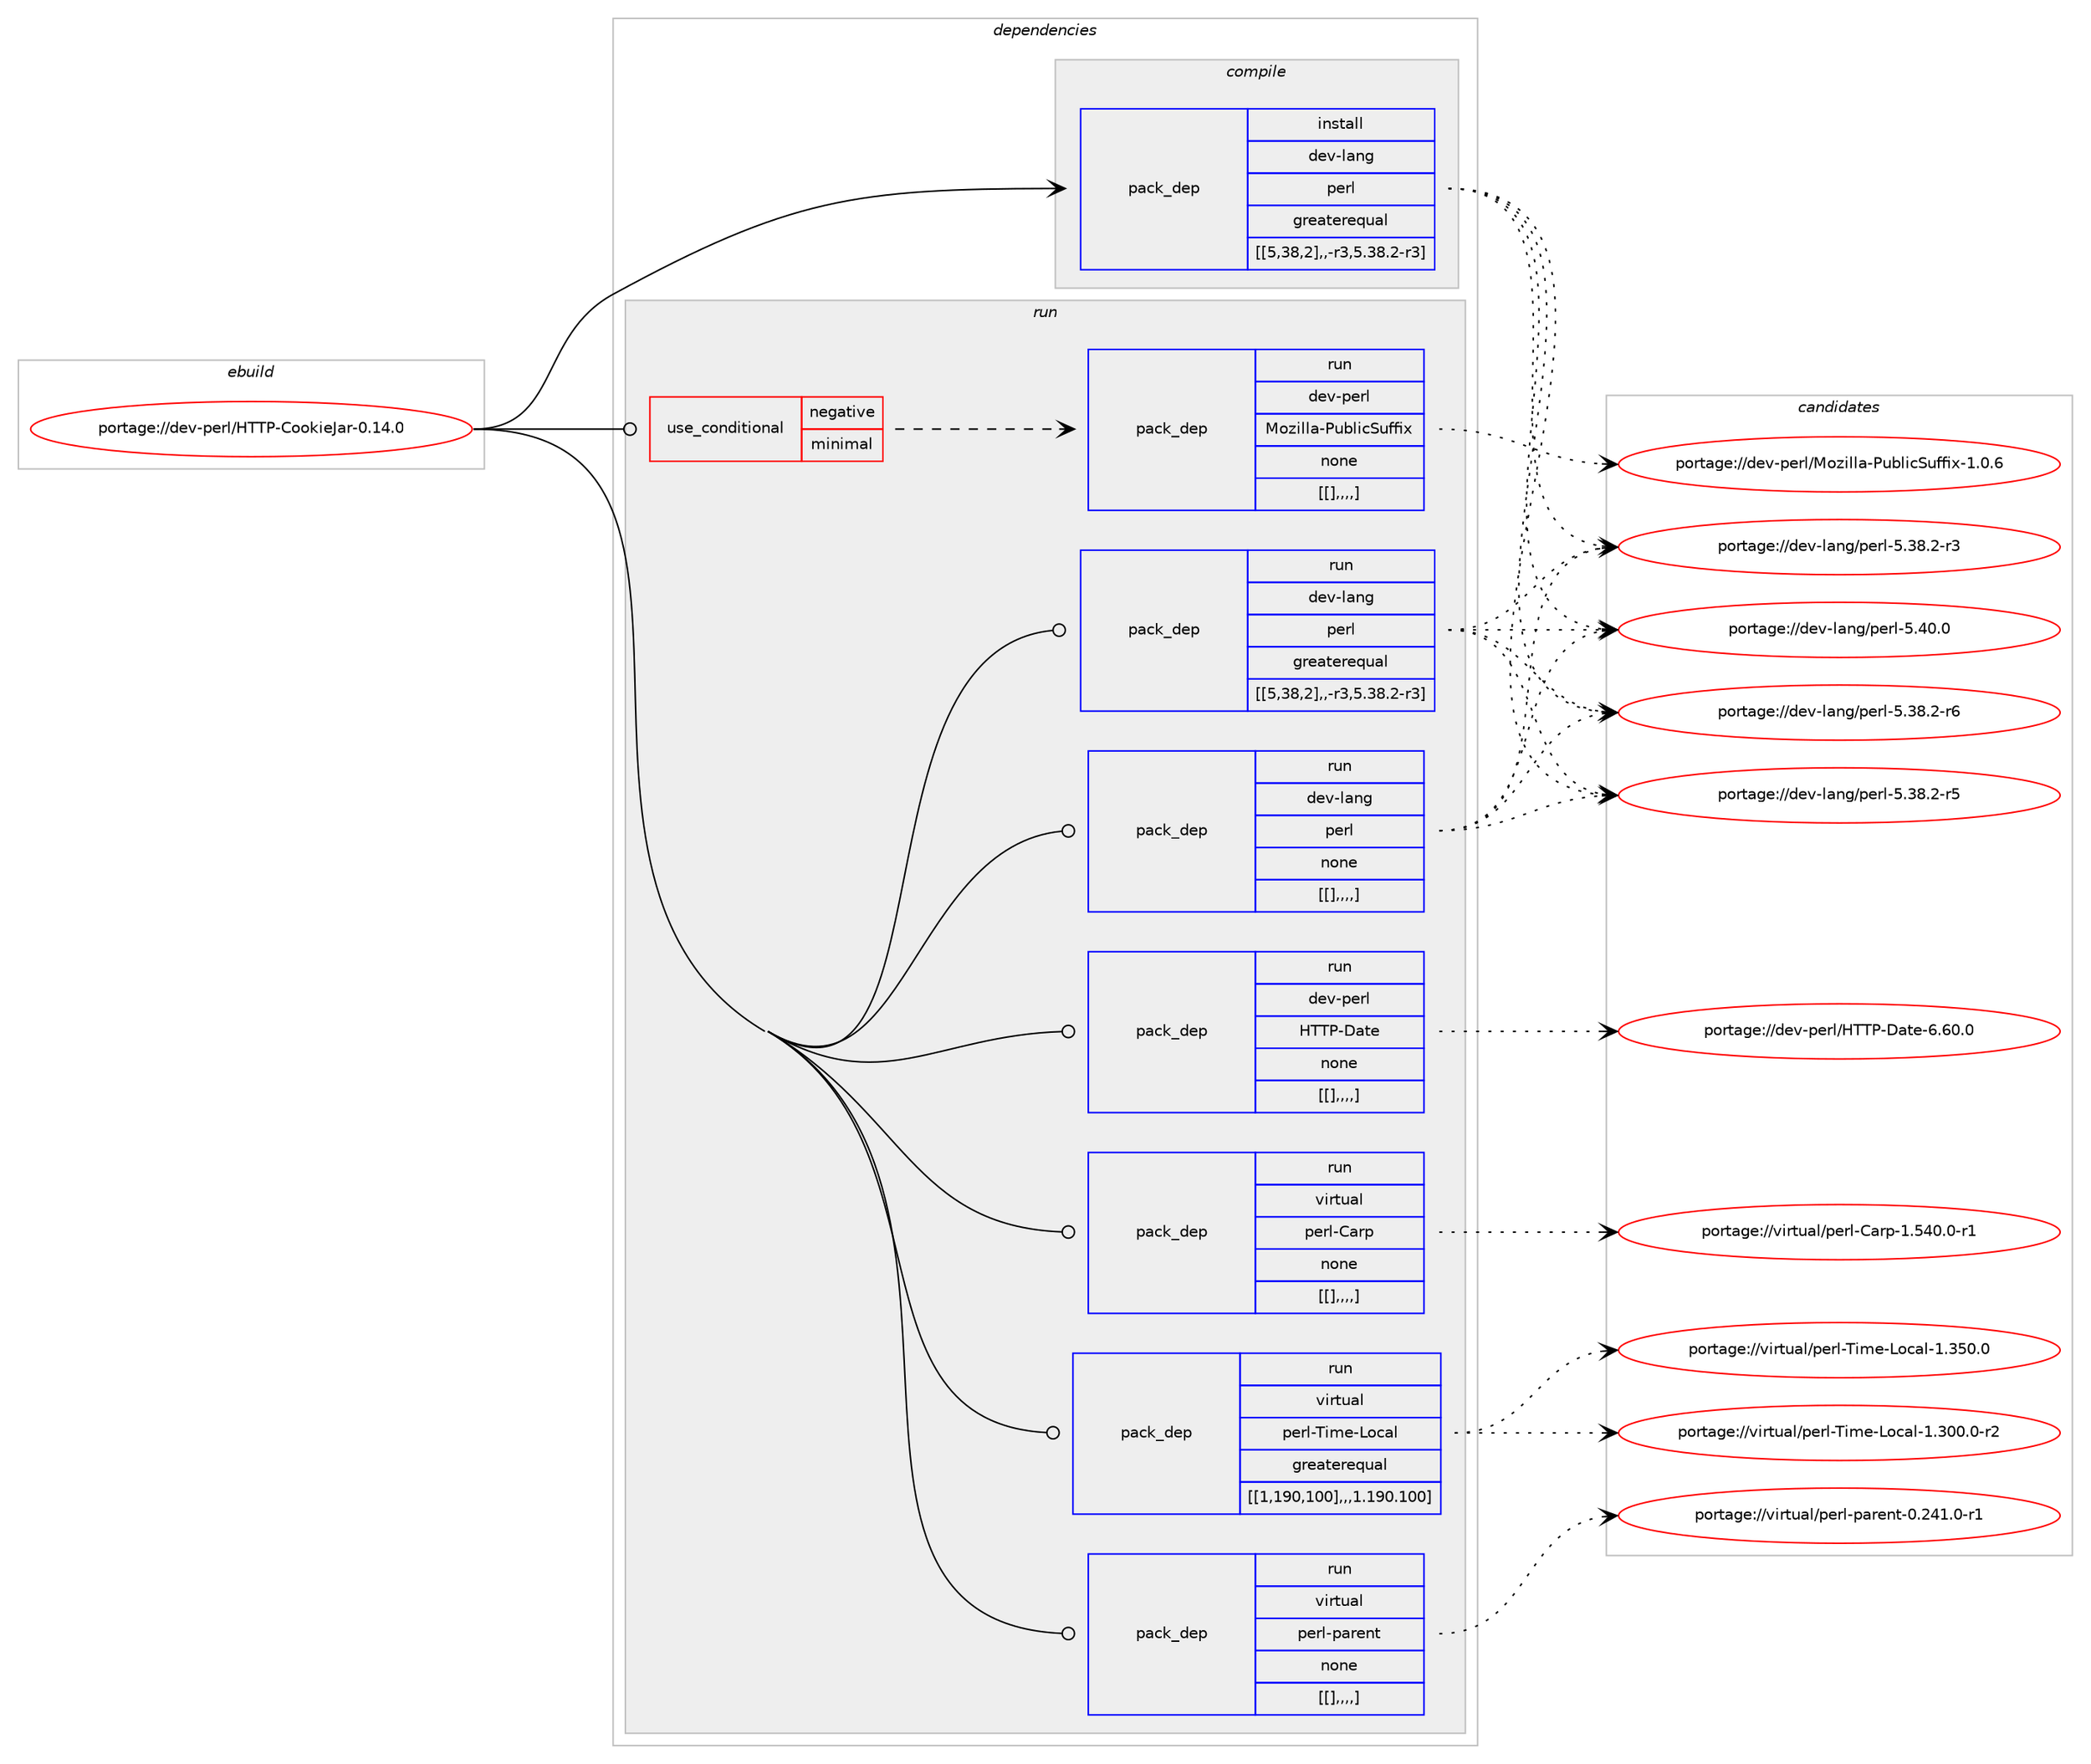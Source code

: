 digraph prolog {

# *************
# Graph options
# *************

newrank=true;
concentrate=true;
compound=true;
graph [rankdir=LR,fontname=Helvetica,fontsize=10,ranksep=1.5];#, ranksep=2.5, nodesep=0.2];
edge  [arrowhead=vee];
node  [fontname=Helvetica,fontsize=10];

# **********
# The ebuild
# **********

subgraph cluster_leftcol {
color=gray;
label=<<i>ebuild</i>>;
id [label="portage://dev-perl/HTTP-CookieJar-0.14.0", color=red, width=4, href="../dev-perl/HTTP-CookieJar-0.14.0.svg"];
}

# ****************
# The dependencies
# ****************

subgraph cluster_midcol {
color=gray;
label=<<i>dependencies</i>>;
subgraph cluster_compile {
fillcolor="#eeeeee";
style=filled;
label=<<i>compile</i>>;
subgraph pack102767 {
dependency135882 [label=<<TABLE BORDER="0" CELLBORDER="1" CELLSPACING="0" CELLPADDING="4" WIDTH="220"><TR><TD ROWSPAN="6" CELLPADDING="30">pack_dep</TD></TR><TR><TD WIDTH="110">install</TD></TR><TR><TD>dev-lang</TD></TR><TR><TD>perl</TD></TR><TR><TD>greaterequal</TD></TR><TR><TD>[[5,38,2],,-r3,5.38.2-r3]</TD></TR></TABLE>>, shape=none, color=blue];
}
id:e -> dependency135882:w [weight=20,style="solid",arrowhead="vee"];
}
subgraph cluster_compileandrun {
fillcolor="#eeeeee";
style=filled;
label=<<i>compile and run</i>>;
}
subgraph cluster_run {
fillcolor="#eeeeee";
style=filled;
label=<<i>run</i>>;
subgraph cond31801 {
dependency135910 [label=<<TABLE BORDER="0" CELLBORDER="1" CELLSPACING="0" CELLPADDING="4"><TR><TD ROWSPAN="3" CELLPADDING="10">use_conditional</TD></TR><TR><TD>negative</TD></TR><TR><TD>minimal</TD></TR></TABLE>>, shape=none, color=red];
subgraph pack102868 {
dependency135942 [label=<<TABLE BORDER="0" CELLBORDER="1" CELLSPACING="0" CELLPADDING="4" WIDTH="220"><TR><TD ROWSPAN="6" CELLPADDING="30">pack_dep</TD></TR><TR><TD WIDTH="110">run</TD></TR><TR><TD>dev-perl</TD></TR><TR><TD>Mozilla-PublicSuffix</TD></TR><TR><TD>none</TD></TR><TR><TD>[[],,,,]</TD></TR></TABLE>>, shape=none, color=blue];
}
dependency135910:e -> dependency135942:w [weight=20,style="dashed",arrowhead="vee"];
}
id:e -> dependency135910:w [weight=20,style="solid",arrowhead="odot"];
subgraph pack102884 {
dependency135969 [label=<<TABLE BORDER="0" CELLBORDER="1" CELLSPACING="0" CELLPADDING="4" WIDTH="220"><TR><TD ROWSPAN="6" CELLPADDING="30">pack_dep</TD></TR><TR><TD WIDTH="110">run</TD></TR><TR><TD>dev-lang</TD></TR><TR><TD>perl</TD></TR><TR><TD>greaterequal</TD></TR><TR><TD>[[5,38,2],,-r3,5.38.2-r3]</TD></TR></TABLE>>, shape=none, color=blue];
}
id:e -> dependency135969:w [weight=20,style="solid",arrowhead="odot"];
subgraph pack102920 {
dependency135993 [label=<<TABLE BORDER="0" CELLBORDER="1" CELLSPACING="0" CELLPADDING="4" WIDTH="220"><TR><TD ROWSPAN="6" CELLPADDING="30">pack_dep</TD></TR><TR><TD WIDTH="110">run</TD></TR><TR><TD>dev-lang</TD></TR><TR><TD>perl</TD></TR><TR><TD>none</TD></TR><TR><TD>[[],,,,]</TD></TR></TABLE>>, shape=none, color=blue];
}
id:e -> dependency135993:w [weight=20,style="solid",arrowhead="odot"];
subgraph pack102922 {
dependency136003 [label=<<TABLE BORDER="0" CELLBORDER="1" CELLSPACING="0" CELLPADDING="4" WIDTH="220"><TR><TD ROWSPAN="6" CELLPADDING="30">pack_dep</TD></TR><TR><TD WIDTH="110">run</TD></TR><TR><TD>dev-perl</TD></TR><TR><TD>HTTP-Date</TD></TR><TR><TD>none</TD></TR><TR><TD>[[],,,,]</TD></TR></TABLE>>, shape=none, color=blue];
}
id:e -> dependency136003:w [weight=20,style="solid",arrowhead="odot"];
subgraph pack102949 {
dependency136047 [label=<<TABLE BORDER="0" CELLBORDER="1" CELLSPACING="0" CELLPADDING="4" WIDTH="220"><TR><TD ROWSPAN="6" CELLPADDING="30">pack_dep</TD></TR><TR><TD WIDTH="110">run</TD></TR><TR><TD>virtual</TD></TR><TR><TD>perl-Carp</TD></TR><TR><TD>none</TD></TR><TR><TD>[[],,,,]</TD></TR></TABLE>>, shape=none, color=blue];
}
id:e -> dependency136047:w [weight=20,style="solid",arrowhead="odot"];
subgraph pack102980 {
dependency136120 [label=<<TABLE BORDER="0" CELLBORDER="1" CELLSPACING="0" CELLPADDING="4" WIDTH="220"><TR><TD ROWSPAN="6" CELLPADDING="30">pack_dep</TD></TR><TR><TD WIDTH="110">run</TD></TR><TR><TD>virtual</TD></TR><TR><TD>perl-Time-Local</TD></TR><TR><TD>greaterequal</TD></TR><TR><TD>[[1,190,100],,,1.190.100]</TD></TR></TABLE>>, shape=none, color=blue];
}
id:e -> dependency136120:w [weight=20,style="solid",arrowhead="odot"];
subgraph pack103062 {
dependency136141 [label=<<TABLE BORDER="0" CELLBORDER="1" CELLSPACING="0" CELLPADDING="4" WIDTH="220"><TR><TD ROWSPAN="6" CELLPADDING="30">pack_dep</TD></TR><TR><TD WIDTH="110">run</TD></TR><TR><TD>virtual</TD></TR><TR><TD>perl-parent</TD></TR><TR><TD>none</TD></TR><TR><TD>[[],,,,]</TD></TR></TABLE>>, shape=none, color=blue];
}
id:e -> dependency136141:w [weight=20,style="solid",arrowhead="odot"];
}
}

# **************
# The candidates
# **************

subgraph cluster_choices {
rank=same;
color=gray;
label=<<i>candidates</i>>;

subgraph choice102832 {
color=black;
nodesep=1;
choice10010111845108971101034711210111410845534652484648 [label="portage://dev-lang/perl-5.40.0", color=red, width=4,href="../dev-lang/perl-5.40.0.svg"];
choice100101118451089711010347112101114108455346515646504511454 [label="portage://dev-lang/perl-5.38.2-r6", color=red, width=4,href="../dev-lang/perl-5.38.2-r6.svg"];
choice100101118451089711010347112101114108455346515646504511453 [label="portage://dev-lang/perl-5.38.2-r5", color=red, width=4,href="../dev-lang/perl-5.38.2-r5.svg"];
choice100101118451089711010347112101114108455346515646504511451 [label="portage://dev-lang/perl-5.38.2-r3", color=red, width=4,href="../dev-lang/perl-5.38.2-r3.svg"];
dependency135882:e -> choice10010111845108971101034711210111410845534652484648:w [style=dotted,weight="100"];
dependency135882:e -> choice100101118451089711010347112101114108455346515646504511454:w [style=dotted,weight="100"];
dependency135882:e -> choice100101118451089711010347112101114108455346515646504511453:w [style=dotted,weight="100"];
dependency135882:e -> choice100101118451089711010347112101114108455346515646504511451:w [style=dotted,weight="100"];
}
subgraph choice102836 {
color=black;
nodesep=1;
choice100101118451121011141084777111122105108108974580117981081059983117102102105120454946484654 [label="portage://dev-perl/Mozilla-PublicSuffix-1.0.6", color=red, width=4,href="../dev-perl/Mozilla-PublicSuffix-1.0.6.svg"];
dependency135942:e -> choice100101118451121011141084777111122105108108974580117981081059983117102102105120454946484654:w [style=dotted,weight="100"];
}
subgraph choice102857 {
color=black;
nodesep=1;
choice10010111845108971101034711210111410845534652484648 [label="portage://dev-lang/perl-5.40.0", color=red, width=4,href="../dev-lang/perl-5.40.0.svg"];
choice100101118451089711010347112101114108455346515646504511454 [label="portage://dev-lang/perl-5.38.2-r6", color=red, width=4,href="../dev-lang/perl-5.38.2-r6.svg"];
choice100101118451089711010347112101114108455346515646504511453 [label="portage://dev-lang/perl-5.38.2-r5", color=red, width=4,href="../dev-lang/perl-5.38.2-r5.svg"];
choice100101118451089711010347112101114108455346515646504511451 [label="portage://dev-lang/perl-5.38.2-r3", color=red, width=4,href="../dev-lang/perl-5.38.2-r3.svg"];
dependency135969:e -> choice10010111845108971101034711210111410845534652484648:w [style=dotted,weight="100"];
dependency135969:e -> choice100101118451089711010347112101114108455346515646504511454:w [style=dotted,weight="100"];
dependency135969:e -> choice100101118451089711010347112101114108455346515646504511453:w [style=dotted,weight="100"];
dependency135969:e -> choice100101118451089711010347112101114108455346515646504511451:w [style=dotted,weight="100"];
}
subgraph choice102859 {
color=black;
nodesep=1;
choice10010111845108971101034711210111410845534652484648 [label="portage://dev-lang/perl-5.40.0", color=red, width=4,href="../dev-lang/perl-5.40.0.svg"];
choice100101118451089711010347112101114108455346515646504511454 [label="portage://dev-lang/perl-5.38.2-r6", color=red, width=4,href="../dev-lang/perl-5.38.2-r6.svg"];
choice100101118451089711010347112101114108455346515646504511453 [label="portage://dev-lang/perl-5.38.2-r5", color=red, width=4,href="../dev-lang/perl-5.38.2-r5.svg"];
choice100101118451089711010347112101114108455346515646504511451 [label="portage://dev-lang/perl-5.38.2-r3", color=red, width=4,href="../dev-lang/perl-5.38.2-r3.svg"];
dependency135993:e -> choice10010111845108971101034711210111410845534652484648:w [style=dotted,weight="100"];
dependency135993:e -> choice100101118451089711010347112101114108455346515646504511454:w [style=dotted,weight="100"];
dependency135993:e -> choice100101118451089711010347112101114108455346515646504511453:w [style=dotted,weight="100"];
dependency135993:e -> choice100101118451089711010347112101114108455346515646504511451:w [style=dotted,weight="100"];
}
subgraph choice102864 {
color=black;
nodesep=1;
choice10010111845112101114108477284848045689711610145544654484648 [label="portage://dev-perl/HTTP-Date-6.60.0", color=red, width=4,href="../dev-perl/HTTP-Date-6.60.0.svg"];
dependency136003:e -> choice10010111845112101114108477284848045689711610145544654484648:w [style=dotted,weight="100"];
}
subgraph choice102865 {
color=black;
nodesep=1;
choice118105114116117971084711210111410845679711411245494653524846484511449 [label="portage://virtual/perl-Carp-1.540.0-r1", color=red, width=4,href="../virtual/perl-Carp-1.540.0-r1.svg"];
dependency136047:e -> choice118105114116117971084711210111410845679711411245494653524846484511449:w [style=dotted,weight="100"];
}
subgraph choice102866 {
color=black;
nodesep=1;
choice11810511411611797108471121011141084584105109101457611199971084549465153484648 [label="portage://virtual/perl-Time-Local-1.350.0", color=red, width=4,href="../virtual/perl-Time-Local-1.350.0.svg"];
choice118105114116117971084711210111410845841051091014576111999710845494651484846484511450 [label="portage://virtual/perl-Time-Local-1.300.0-r2", color=red, width=4,href="../virtual/perl-Time-Local-1.300.0-r2.svg"];
dependency136120:e -> choice11810511411611797108471121011141084584105109101457611199971084549465153484648:w [style=dotted,weight="100"];
dependency136120:e -> choice118105114116117971084711210111410845841051091014576111999710845494651484846484511450:w [style=dotted,weight="100"];
}
subgraph choice102867 {
color=black;
nodesep=1;
choice1181051141161179710847112101114108451129711410111011645484650524946484511449 [label="portage://virtual/perl-parent-0.241.0-r1", color=red, width=4,href="../virtual/perl-parent-0.241.0-r1.svg"];
dependency136141:e -> choice1181051141161179710847112101114108451129711410111011645484650524946484511449:w [style=dotted,weight="100"];
}
}

}
